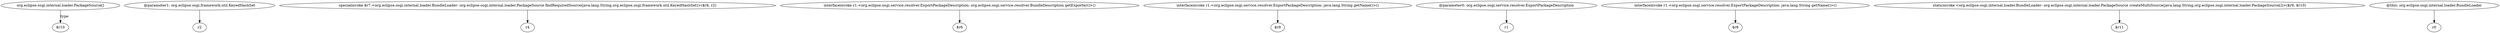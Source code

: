 digraph g {
0[label="org.eclipse.osgi.internal.loader.PackageSource[]"]
1[label="$r10"]
0->1[label="type"]
2[label="@parameter1: org.eclipse.osgi.framework.util.KeyedHashSet"]
3[label="r2"]
2->3[label=""]
4[label="specialinvoke $r7.<org.eclipse.osgi.internal.loader.BundleLoader: org.eclipse.osgi.internal.loader.PackageSource findRequiredSource(java.lang.String,org.eclipse.osgi.framework.util.KeyedHashSet)>($r8, r2)"]
5[label="r4"]
4->5[label=""]
6[label="interfaceinvoke r1.<org.eclipse.osgi.service.resolver.ExportPackageDescription: org.eclipse.osgi.service.resolver.BundleDescription getExporter()>()"]
7[label="$r6"]
6->7[label=""]
8[label="interfaceinvoke r1.<org.eclipse.osgi.service.resolver.ExportPackageDescription: java.lang.String getName()>()"]
9[label="$r9"]
8->9[label=""]
10[label="@parameter0: org.eclipse.osgi.service.resolver.ExportPackageDescription"]
11[label="r1"]
10->11[label=""]
12[label="interfaceinvoke r1.<org.eclipse.osgi.service.resolver.ExportPackageDescription: java.lang.String getName()>()"]
13[label="$r8"]
12->13[label=""]
14[label="staticinvoke <org.eclipse.osgi.internal.loader.BundleLoader: org.eclipse.osgi.internal.loader.PackageSource createMultiSource(java.lang.String,org.eclipse.osgi.internal.loader.PackageSource[])>($r9, $r10)"]
15[label="$r11"]
14->15[label=""]
16[label="@this: org.eclipse.osgi.internal.loader.BundleLoader"]
17[label="r0"]
16->17[label=""]
}